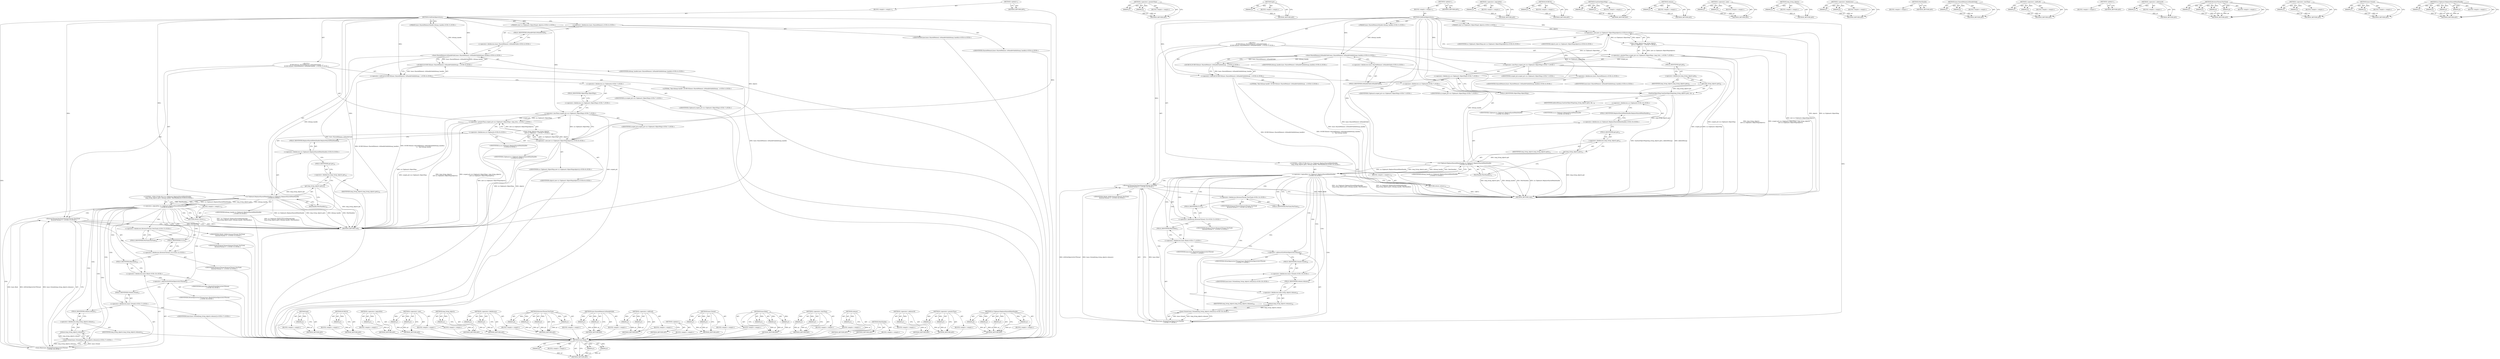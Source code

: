 digraph "ui.Clipboard.ReplaceSharedMemHandle" {
vulnerable_168 [label=<(METHOD,&lt;operator&gt;.addressOf)>];
vulnerable_169 [label=<(PARAM,p1)>];
vulnerable_170 [label=<(BLOCK,&lt;empty&gt;,&lt;empty&gt;)>];
vulnerable_171 [label=<(METHOD_RETURN,ANY)>];
vulnerable_118 [label=<(METHOD,&lt;operator&gt;.greaterThan)>];
vulnerable_119 [label=<(PARAM,p1)>];
vulnerable_120 [label=<(PARAM,p2)>];
vulnerable_121 [label=<(BLOCK,&lt;empty&gt;,&lt;empty&gt;)>];
vulnerable_122 [label=<(METHOD_RETURN,ANY)>];
vulnerable_141 [label=<(METHOD,ui.Clipboard.ReplaceSharedMemHandle)>];
vulnerable_142 [label=<(PARAM,p1)>];
vulnerable_143 [label=<(PARAM,p2)>];
vulnerable_144 [label=<(PARAM,p3)>];
vulnerable_145 [label=<(PARAM,p4)>];
vulnerable_146 [label=<(BLOCK,&lt;empty&gt;,&lt;empty&gt;)>];
vulnerable_147 [label=<(METHOD_RETURN,ANY)>];
vulnerable_6 [label=<(METHOD,&lt;global&gt;)<SUB>1</SUB>>];
vulnerable_7 [label=<(BLOCK,&lt;empty&gt;,&lt;empty&gt;)<SUB>1</SUB>>];
vulnerable_8 [label=<(METHOD,OnWriteObjectsSync)<SUB>1</SUB>>];
vulnerable_9 [label="<(PARAM,const ui::Clipboard::ObjectMap&amp; objects)<SUB>2</SUB>>"];
vulnerable_10 [label="<(PARAM,base::SharedMemoryHandle bitmap_handle)<SUB>3</SUB>>"];
vulnerable_11 [label="<(BLOCK,{
  DCHECK(base::SharedMemory::IsHandleValid(bi...,{
  DCHECK(base::SharedMemory::IsHandleValid(bi...)<SUB>3</SUB>>"];
vulnerable_12 [label="<(&lt;operator&gt;.shiftLeft,DCHECK(base::SharedMemory::IsHandleValid(bitmap...)<SUB>4</SUB>>"];
vulnerable_13 [label="<(DCHECK,DCHECK(base::SharedMemory::IsHandleValid(bitmap...)<SUB>4</SUB>>"];
vulnerable_14 [label="<(base.SharedMemory.IsHandleValid,base::SharedMemory::IsHandleValid(bitmap_handle))<SUB>4</SUB>>"];
vulnerable_15 [label="<(&lt;operator&gt;.fieldAccess,base::SharedMemory::IsHandleValid)<SUB>4</SUB>>"];
vulnerable_16 [label="<(&lt;operator&gt;.fieldAccess,base::SharedMemory)<SUB>4</SUB>>"];
vulnerable_17 [label="<(IDENTIFIER,base,base::SharedMemory::IsHandleValid(bitmap_handle))<SUB>4</SUB>>"];
vulnerable_18 [label="<(IDENTIFIER,SharedMemory,base::SharedMemory::IsHandleValid(bitmap_handle))<SUB>4</SUB>>"];
vulnerable_19 [label=<(FIELD_IDENTIFIER,IsHandleValid,IsHandleValid)<SUB>4</SUB>>];
vulnerable_20 [label="<(IDENTIFIER,bitmap_handle,base::SharedMemory::IsHandleValid(bitmap_handle))<SUB>4</SUB>>"];
vulnerable_21 [label="<(LITERAL,&quot;Bad bitmap handle&quot;,DCHECK(base::SharedMemory::IsHandleValid(bitmap...)<SUB>5</SUB>>"];
vulnerable_22 [label="<(&lt;operator&gt;.greaterThan,scoped_ptr&lt;ui::Clipboard::ObjectMap&gt; long_livin...)<SUB>7</SUB>>"];
vulnerable_23 [label="<(&lt;operator&gt;.lessThan,scoped_ptr&lt;ui::Clipboard::ObjectMap)<SUB>7</SUB>>"];
vulnerable_24 [label="<(IDENTIFIER,scoped_ptr,scoped_ptr&lt;ui::Clipboard::ObjectMap)<SUB>7</SUB>>"];
vulnerable_25 [label="<(&lt;operator&gt;.fieldAccess,ui::Clipboard::ObjectMap)<SUB>7</SUB>>"];
vulnerable_26 [label="<(&lt;operator&gt;.fieldAccess,ui::Clipboard)<SUB>7</SUB>>"];
vulnerable_27 [label="<(IDENTIFIER,ui,scoped_ptr&lt;ui::Clipboard::ObjectMap)<SUB>7</SUB>>"];
vulnerable_28 [label="<(IDENTIFIER,Clipboard,scoped_ptr&lt;ui::Clipboard::ObjectMap)<SUB>7</SUB>>"];
vulnerable_29 [label=<(FIELD_IDENTIFIER,ObjectMap,ObjectMap)<SUB>7</SUB>>];
vulnerable_30 [label="<(long_living_objects,long_living_objects(
       new ui::Clipboard::...)<SUB>7</SUB>>"];
vulnerable_31 [label="<(&lt;operator&gt;.new,new ui::Clipboard::ObjectMap(objects))<SUB>8</SUB>>"];
vulnerable_32 [label="<(IDENTIFIER,ui::Clipboard::ObjectMap,new ui::Clipboard::ObjectMap(objects))<SUB>8</SUB>>"];
vulnerable_33 [label="<(IDENTIFIER,objects,new ui::Clipboard::ObjectMap(objects))<SUB>8</SUB>>"];
vulnerable_34 [label="<(CONTROL_STRUCTURE,IF,if (!ui::Clipboard::ReplaceSharedMemHandle(
           long_living_objects.get(), bitmap_handle, PeerHandle())))<SUB>9</SUB>>"];
vulnerable_35 [label="<(&lt;operator&gt;.logicalNot,!ui::Clipboard::ReplaceSharedMemHandle(
       ...)<SUB>9</SUB>>"];
vulnerable_36 [label="<(ui.Clipboard.ReplaceSharedMemHandle,ui::Clipboard::ReplaceSharedMemHandle(
        ...)<SUB>9</SUB>>"];
vulnerable_37 [label="<(&lt;operator&gt;.fieldAccess,ui::Clipboard::ReplaceSharedMemHandle)<SUB>9</SUB>>"];
vulnerable_38 [label="<(&lt;operator&gt;.fieldAccess,ui::Clipboard)<SUB>9</SUB>>"];
vulnerable_39 [label="<(IDENTIFIER,ui,ui::Clipboard::ReplaceSharedMemHandle(
        ...)<SUB>9</SUB>>"];
vulnerable_40 [label="<(IDENTIFIER,Clipboard,ui::Clipboard::ReplaceSharedMemHandle(
        ...)<SUB>9</SUB>>"];
vulnerable_41 [label=<(FIELD_IDENTIFIER,ReplaceSharedMemHandle,ReplaceSharedMemHandle)<SUB>9</SUB>>];
vulnerable_42 [label=<(get,long_living_objects.get())<SUB>10</SUB>>];
vulnerable_43 [label=<(&lt;operator&gt;.fieldAccess,long_living_objects.get)<SUB>10</SUB>>];
vulnerable_44 [label=<(IDENTIFIER,long_living_objects,long_living_objects.get())<SUB>10</SUB>>];
vulnerable_45 [label=<(FIELD_IDENTIFIER,get,get)<SUB>10</SUB>>];
vulnerable_46 [label="<(IDENTIFIER,bitmap_handle,ui::Clipboard::ReplaceSharedMemHandle(
        ...)<SUB>10</SUB>>"];
vulnerable_47 [label=<(PeerHandle,PeerHandle())<SUB>10</SUB>>];
vulnerable_48 [label=<(BLOCK,&lt;empty&gt;,&lt;empty&gt;)<SUB>11</SUB>>];
vulnerable_49 [label=<(RETURN,return;,return;)<SUB>11</SUB>>];
vulnerable_50 [label="<(BrowserThread.PostTask,BrowserThread::PostTask(
      BrowserThread::U...)<SUB>13</SUB>>"];
vulnerable_51 [label="<(&lt;operator&gt;.fieldAccess,BrowserThread::PostTask)<SUB>13</SUB>>"];
vulnerable_52 [label="<(IDENTIFIER,BrowserThread,BrowserThread::PostTask(
      BrowserThread::U...)<SUB>13</SUB>>"];
vulnerable_53 [label=<(FIELD_IDENTIFIER,PostTask,PostTask)<SUB>13</SUB>>];
vulnerable_54 [label="<(&lt;operator&gt;.fieldAccess,BrowserThread::UI)<SUB>14</SUB>>"];
vulnerable_55 [label="<(IDENTIFIER,BrowserThread,BrowserThread::PostTask(
      BrowserThread::U...)<SUB>14</SUB>>"];
vulnerable_56 [label=<(FIELD_IDENTIFIER,UI,UI)<SUB>14</SUB>>];
vulnerable_57 [label="<(IDENTIFIER,FROM_HERE,BrowserThread::PostTask(
      BrowserThread::U...)<SUB>15</SUB>>"];
vulnerable_58 [label="<(base.Bind,base::Bind(&amp;WriteObjectsOnUIThread,
           ...)<SUB>16</SUB>>"];
vulnerable_59 [label="<(&lt;operator&gt;.fieldAccess,base::Bind)<SUB>16</SUB>>"];
vulnerable_60 [label="<(IDENTIFIER,base,base::Bind(&amp;WriteObjectsOnUIThread,
           ...)<SUB>16</SUB>>"];
vulnerable_61 [label=<(FIELD_IDENTIFIER,Bind,Bind)<SUB>16</SUB>>];
vulnerable_62 [label=<(&lt;operator&gt;.addressOf,&amp;WriteObjectsOnUIThread)<SUB>16</SUB>>];
vulnerable_63 [label="<(IDENTIFIER,WriteObjectsOnUIThread,base::Bind(&amp;WriteObjectsOnUIThread,
           ...)<SUB>16</SUB>>"];
vulnerable_64 [label="<(base.Owned,base::Owned(long_living_objects.release()))<SUB>17</SUB>>"];
vulnerable_65 [label="<(&lt;operator&gt;.fieldAccess,base::Owned)<SUB>17</SUB>>"];
vulnerable_66 [label="<(IDENTIFIER,base,base::Owned(long_living_objects.release()))<SUB>17</SUB>>"];
vulnerable_67 [label=<(FIELD_IDENTIFIER,Owned,Owned)<SUB>17</SUB>>];
vulnerable_68 [label=<(release,long_living_objects.release())<SUB>17</SUB>>];
vulnerable_69 [label=<(&lt;operator&gt;.fieldAccess,long_living_objects.release)<SUB>17</SUB>>];
vulnerable_70 [label=<(IDENTIFIER,long_living_objects,long_living_objects.release())<SUB>17</SUB>>];
vulnerable_71 [label=<(FIELD_IDENTIFIER,release,release)<SUB>17</SUB>>];
vulnerable_72 [label=<(METHOD_RETURN,void)<SUB>1</SUB>>];
vulnerable_74 [label=<(METHOD_RETURN,ANY)<SUB>1</SUB>>];
vulnerable_148 [label=<(METHOD,get)>];
vulnerable_149 [label=<(PARAM,p1)>];
vulnerable_150 [label=<(BLOCK,&lt;empty&gt;,&lt;empty&gt;)>];
vulnerable_151 [label=<(METHOD_RETURN,ANY)>];
vulnerable_104 [label=<(METHOD,DCHECK)>];
vulnerable_105 [label=<(PARAM,p1)>];
vulnerable_106 [label=<(BLOCK,&lt;empty&gt;,&lt;empty&gt;)>];
vulnerable_107 [label=<(METHOD_RETURN,ANY)>];
vulnerable_137 [label=<(METHOD,&lt;operator&gt;.logicalNot)>];
vulnerable_138 [label=<(PARAM,p1)>];
vulnerable_139 [label=<(BLOCK,&lt;empty&gt;,&lt;empty&gt;)>];
vulnerable_140 [label=<(METHOD_RETURN,ANY)>];
vulnerable_132 [label=<(METHOD,&lt;operator&gt;.new)>];
vulnerable_133 [label=<(PARAM,p1)>];
vulnerable_134 [label=<(PARAM,p2)>];
vulnerable_135 [label=<(BLOCK,&lt;empty&gt;,&lt;empty&gt;)>];
vulnerable_136 [label=<(METHOD_RETURN,ANY)>];
vulnerable_128 [label=<(METHOD,long_living_objects)>];
vulnerable_129 [label=<(PARAM,p1)>];
vulnerable_130 [label=<(BLOCK,&lt;empty&gt;,&lt;empty&gt;)>];
vulnerable_131 [label=<(METHOD_RETURN,ANY)>];
vulnerable_113 [label=<(METHOD,&lt;operator&gt;.fieldAccess)>];
vulnerable_114 [label=<(PARAM,p1)>];
vulnerable_115 [label=<(PARAM,p2)>];
vulnerable_116 [label=<(BLOCK,&lt;empty&gt;,&lt;empty&gt;)>];
vulnerable_117 [label=<(METHOD_RETURN,ANY)>];
vulnerable_155 [label=<(METHOD,BrowserThread.PostTask)>];
vulnerable_156 [label=<(PARAM,p1)>];
vulnerable_157 [label=<(PARAM,p2)>];
vulnerable_158 [label=<(PARAM,p3)>];
vulnerable_159 [label=<(PARAM,p4)>];
vulnerable_160 [label=<(BLOCK,&lt;empty&gt;,&lt;empty&gt;)>];
vulnerable_161 [label=<(METHOD_RETURN,ANY)>];
vulnerable_108 [label=<(METHOD,base.SharedMemory.IsHandleValid)>];
vulnerable_109 [label=<(PARAM,p1)>];
vulnerable_110 [label=<(PARAM,p2)>];
vulnerable_111 [label=<(BLOCK,&lt;empty&gt;,&lt;empty&gt;)>];
vulnerable_112 [label=<(METHOD_RETURN,ANY)>];
vulnerable_99 [label=<(METHOD,&lt;operator&gt;.shiftLeft)>];
vulnerable_100 [label=<(PARAM,p1)>];
vulnerable_101 [label=<(PARAM,p2)>];
vulnerable_102 [label=<(BLOCK,&lt;empty&gt;,&lt;empty&gt;)>];
vulnerable_103 [label=<(METHOD_RETURN,ANY)>];
vulnerable_93 [label=<(METHOD,&lt;global&gt;)<SUB>1</SUB>>];
vulnerable_94 [label=<(BLOCK,&lt;empty&gt;,&lt;empty&gt;)>];
vulnerable_95 [label=<(METHOD_RETURN,ANY)>];
vulnerable_172 [label=<(METHOD,base.Owned)>];
vulnerable_173 [label=<(PARAM,p1)>];
vulnerable_174 [label=<(PARAM,p2)>];
vulnerable_175 [label=<(BLOCK,&lt;empty&gt;,&lt;empty&gt;)>];
vulnerable_176 [label=<(METHOD_RETURN,ANY)>];
vulnerable_162 [label=<(METHOD,base.Bind)>];
vulnerable_163 [label=<(PARAM,p1)>];
vulnerable_164 [label=<(PARAM,p2)>];
vulnerable_165 [label=<(PARAM,p3)>];
vulnerable_166 [label=<(BLOCK,&lt;empty&gt;,&lt;empty&gt;)>];
vulnerable_167 [label=<(METHOD_RETURN,ANY)>];
vulnerable_123 [label=<(METHOD,&lt;operator&gt;.lessThan)>];
vulnerable_124 [label=<(PARAM,p1)>];
vulnerable_125 [label=<(PARAM,p2)>];
vulnerable_126 [label=<(BLOCK,&lt;empty&gt;,&lt;empty&gt;)>];
vulnerable_127 [label=<(METHOD_RETURN,ANY)>];
vulnerable_177 [label=<(METHOD,release)>];
vulnerable_178 [label=<(PARAM,p1)>];
vulnerable_179 [label=<(BLOCK,&lt;empty&gt;,&lt;empty&gt;)>];
vulnerable_180 [label=<(METHOD_RETURN,ANY)>];
vulnerable_152 [label=<(METHOD,PeerHandle)>];
vulnerable_153 [label=<(BLOCK,&lt;empty&gt;,&lt;empty&gt;)>];
vulnerable_154 [label=<(METHOD_RETURN,ANY)>];
fixed_173 [label=<(METHOD,base.Bind)>];
fixed_174 [label=<(PARAM,p1)>];
fixed_175 [label=<(PARAM,p2)>];
fixed_176 [label=<(PARAM,p3)>];
fixed_177 [label=<(BLOCK,&lt;empty&gt;,&lt;empty&gt;)>];
fixed_178 [label=<(METHOD_RETURN,ANY)>];
fixed_124 [label=<(METHOD,&lt;operator&gt;.greaterThan)>];
fixed_125 [label=<(PARAM,p1)>];
fixed_126 [label=<(PARAM,p2)>];
fixed_127 [label=<(BLOCK,&lt;empty&gt;,&lt;empty&gt;)>];
fixed_128 [label=<(METHOD_RETURN,ANY)>];
fixed_148 [label=<(METHOD,get)>];
fixed_149 [label=<(PARAM,p1)>];
fixed_150 [label=<(BLOCK,&lt;empty&gt;,&lt;empty&gt;)>];
fixed_151 [label=<(METHOD_RETURN,ANY)>];
fixed_6 [label=<(METHOD,&lt;global&gt;)<SUB>1</SUB>>];
fixed_7 [label=<(BLOCK,&lt;empty&gt;,&lt;empty&gt;)<SUB>1</SUB>>];
fixed_8 [label=<(METHOD,OnWriteObjectsSync)<SUB>1</SUB>>];
fixed_9 [label="<(PARAM,const ui::Clipboard::ObjectMap&amp; objects)<SUB>2</SUB>>"];
fixed_10 [label="<(PARAM,base::SharedMemoryHandle bitmap_handle)<SUB>3</SUB>>"];
fixed_11 [label="<(BLOCK,{
  DCHECK(base::SharedMemory::IsHandleValid(bi...,{
  DCHECK(base::SharedMemory::IsHandleValid(bi...)<SUB>3</SUB>>"];
fixed_12 [label="<(&lt;operator&gt;.shiftLeft,DCHECK(base::SharedMemory::IsHandleValid(bitmap...)<SUB>4</SUB>>"];
fixed_13 [label="<(DCHECK,DCHECK(base::SharedMemory::IsHandleValid(bitmap...)<SUB>4</SUB>>"];
fixed_14 [label="<(base.SharedMemory.IsHandleValid,base::SharedMemory::IsHandleValid(bitmap_handle))<SUB>4</SUB>>"];
fixed_15 [label="<(&lt;operator&gt;.fieldAccess,base::SharedMemory::IsHandleValid)<SUB>4</SUB>>"];
fixed_16 [label="<(&lt;operator&gt;.fieldAccess,base::SharedMemory)<SUB>4</SUB>>"];
fixed_17 [label="<(IDENTIFIER,base,base::SharedMemory::IsHandleValid(bitmap_handle))<SUB>4</SUB>>"];
fixed_18 [label="<(IDENTIFIER,SharedMemory,base::SharedMemory::IsHandleValid(bitmap_handle))<SUB>4</SUB>>"];
fixed_19 [label=<(FIELD_IDENTIFIER,IsHandleValid,IsHandleValid)<SUB>4</SUB>>];
fixed_20 [label="<(IDENTIFIER,bitmap_handle,base::SharedMemory::IsHandleValid(bitmap_handle))<SUB>4</SUB>>"];
fixed_21 [label="<(LITERAL,&quot;Bad bitmap handle&quot;,DCHECK(base::SharedMemory::IsHandleValid(bitmap...)<SUB>5</SUB>>"];
fixed_22 [label="<(&lt;operator&gt;.greaterThan,scoped_ptr&lt;ui::Clipboard::ObjectMap&gt; long_livin...)<SUB>7</SUB>>"];
fixed_23 [label="<(&lt;operator&gt;.lessThan,scoped_ptr&lt;ui::Clipboard::ObjectMap)<SUB>7</SUB>>"];
fixed_24 [label="<(IDENTIFIER,scoped_ptr,scoped_ptr&lt;ui::Clipboard::ObjectMap)<SUB>7</SUB>>"];
fixed_25 [label="<(&lt;operator&gt;.fieldAccess,ui::Clipboard::ObjectMap)<SUB>7</SUB>>"];
fixed_26 [label="<(&lt;operator&gt;.fieldAccess,ui::Clipboard)<SUB>7</SUB>>"];
fixed_27 [label="<(IDENTIFIER,ui,scoped_ptr&lt;ui::Clipboard::ObjectMap)<SUB>7</SUB>>"];
fixed_28 [label="<(IDENTIFIER,Clipboard,scoped_ptr&lt;ui::Clipboard::ObjectMap)<SUB>7</SUB>>"];
fixed_29 [label=<(FIELD_IDENTIFIER,ObjectMap,ObjectMap)<SUB>7</SUB>>];
fixed_30 [label="<(long_living_objects,long_living_objects(
       new ui::Clipboard::...)<SUB>7</SUB>>"];
fixed_31 [label="<(&lt;operator&gt;.new,new ui::Clipboard::ObjectMap(objects))<SUB>8</SUB>>"];
fixed_32 [label="<(IDENTIFIER,ui::Clipboard::ObjectMap,new ui::Clipboard::ObjectMap(objects))<SUB>8</SUB>>"];
fixed_33 [label="<(IDENTIFIER,objects,new ui::Clipboard::ObjectMap(objects))<SUB>8</SUB>>"];
fixed_34 [label=<(SanitizeObjectMap,SanitizeObjectMap(long_living_objects.get(), kA...)<SUB>9</SUB>>];
fixed_35 [label=<(get,long_living_objects.get())<SUB>9</SUB>>];
fixed_36 [label=<(&lt;operator&gt;.fieldAccess,long_living_objects.get)<SUB>9</SUB>>];
fixed_37 [label=<(IDENTIFIER,long_living_objects,long_living_objects.get())<SUB>9</SUB>>];
fixed_38 [label=<(FIELD_IDENTIFIER,get,get)<SUB>9</SUB>>];
fixed_39 [label=<(IDENTIFIER,kAllowBitmap,SanitizeObjectMap(long_living_objects.get(), kA...)<SUB>9</SUB>>];
fixed_40 [label="<(CONTROL_STRUCTURE,IF,if (!ui::Clipboard::ReplaceSharedMemHandle(
           long_living_objects.get(), bitmap_handle, PeerHandle())))<SUB>10</SUB>>"];
fixed_41 [label="<(&lt;operator&gt;.logicalNot,!ui::Clipboard::ReplaceSharedMemHandle(
       ...)<SUB>10</SUB>>"];
fixed_42 [label="<(ui.Clipboard.ReplaceSharedMemHandle,ui::Clipboard::ReplaceSharedMemHandle(
        ...)<SUB>10</SUB>>"];
fixed_43 [label="<(&lt;operator&gt;.fieldAccess,ui::Clipboard::ReplaceSharedMemHandle)<SUB>10</SUB>>"];
fixed_44 [label="<(&lt;operator&gt;.fieldAccess,ui::Clipboard)<SUB>10</SUB>>"];
fixed_45 [label="<(IDENTIFIER,ui,ui::Clipboard::ReplaceSharedMemHandle(
        ...)<SUB>10</SUB>>"];
fixed_46 [label="<(IDENTIFIER,Clipboard,ui::Clipboard::ReplaceSharedMemHandle(
        ...)<SUB>10</SUB>>"];
fixed_47 [label=<(FIELD_IDENTIFIER,ReplaceSharedMemHandle,ReplaceSharedMemHandle)<SUB>10</SUB>>];
fixed_48 [label=<(get,long_living_objects.get())<SUB>11</SUB>>];
fixed_49 [label=<(&lt;operator&gt;.fieldAccess,long_living_objects.get)<SUB>11</SUB>>];
fixed_50 [label=<(IDENTIFIER,long_living_objects,long_living_objects.get())<SUB>11</SUB>>];
fixed_51 [label=<(FIELD_IDENTIFIER,get,get)<SUB>11</SUB>>];
fixed_52 [label="<(IDENTIFIER,bitmap_handle,ui::Clipboard::ReplaceSharedMemHandle(
        ...)<SUB>11</SUB>>"];
fixed_53 [label=<(PeerHandle,PeerHandle())<SUB>11</SUB>>];
fixed_54 [label=<(BLOCK,&lt;empty&gt;,&lt;empty&gt;)<SUB>12</SUB>>];
fixed_55 [label=<(RETURN,return;,return;)<SUB>12</SUB>>];
fixed_56 [label="<(BrowserThread.PostTask,BrowserThread::PostTask(
      BrowserThread::U...)<SUB>14</SUB>>"];
fixed_57 [label="<(&lt;operator&gt;.fieldAccess,BrowserThread::PostTask)<SUB>14</SUB>>"];
fixed_58 [label="<(IDENTIFIER,BrowserThread,BrowserThread::PostTask(
      BrowserThread::U...)<SUB>14</SUB>>"];
fixed_59 [label=<(FIELD_IDENTIFIER,PostTask,PostTask)<SUB>14</SUB>>];
fixed_60 [label="<(&lt;operator&gt;.fieldAccess,BrowserThread::UI)<SUB>15</SUB>>"];
fixed_61 [label="<(IDENTIFIER,BrowserThread,BrowserThread::PostTask(
      BrowserThread::U...)<SUB>15</SUB>>"];
fixed_62 [label=<(FIELD_IDENTIFIER,UI,UI)<SUB>15</SUB>>];
fixed_63 [label="<(IDENTIFIER,FROM_HERE,BrowserThread::PostTask(
      BrowserThread::U...)<SUB>16</SUB>>"];
fixed_64 [label="<(base.Bind,base::Bind(&amp;WriteObjectsOnUIThread,
           ...)<SUB>17</SUB>>"];
fixed_65 [label="<(&lt;operator&gt;.fieldAccess,base::Bind)<SUB>17</SUB>>"];
fixed_66 [label="<(IDENTIFIER,base,base::Bind(&amp;WriteObjectsOnUIThread,
           ...)<SUB>17</SUB>>"];
fixed_67 [label=<(FIELD_IDENTIFIER,Bind,Bind)<SUB>17</SUB>>];
fixed_68 [label=<(&lt;operator&gt;.addressOf,&amp;WriteObjectsOnUIThread)<SUB>17</SUB>>];
fixed_69 [label="<(IDENTIFIER,WriteObjectsOnUIThread,base::Bind(&amp;WriteObjectsOnUIThread,
           ...)<SUB>17</SUB>>"];
fixed_70 [label="<(base.Owned,base::Owned(long_living_objects.release()))<SUB>18</SUB>>"];
fixed_71 [label="<(&lt;operator&gt;.fieldAccess,base::Owned)<SUB>18</SUB>>"];
fixed_72 [label="<(IDENTIFIER,base,base::Owned(long_living_objects.release()))<SUB>18</SUB>>"];
fixed_73 [label=<(FIELD_IDENTIFIER,Owned,Owned)<SUB>18</SUB>>];
fixed_74 [label=<(release,long_living_objects.release())<SUB>18</SUB>>];
fixed_75 [label=<(&lt;operator&gt;.fieldAccess,long_living_objects.release)<SUB>18</SUB>>];
fixed_76 [label=<(IDENTIFIER,long_living_objects,long_living_objects.release())<SUB>18</SUB>>];
fixed_77 [label=<(FIELD_IDENTIFIER,release,release)<SUB>18</SUB>>];
fixed_78 [label=<(METHOD_RETURN,void)<SUB>1</SUB>>];
fixed_80 [label=<(METHOD_RETURN,ANY)<SUB>1</SUB>>];
fixed_152 [label=<(METHOD,&lt;operator&gt;.logicalNot)>];
fixed_153 [label=<(PARAM,p1)>];
fixed_154 [label=<(BLOCK,&lt;empty&gt;,&lt;empty&gt;)>];
fixed_155 [label=<(METHOD_RETURN,ANY)>];
fixed_110 [label=<(METHOD,DCHECK)>];
fixed_111 [label=<(PARAM,p1)>];
fixed_112 [label=<(BLOCK,&lt;empty&gt;,&lt;empty&gt;)>];
fixed_113 [label=<(METHOD_RETURN,ANY)>];
fixed_143 [label=<(METHOD,SanitizeObjectMap)>];
fixed_144 [label=<(PARAM,p1)>];
fixed_145 [label=<(PARAM,p2)>];
fixed_146 [label=<(BLOCK,&lt;empty&gt;,&lt;empty&gt;)>];
fixed_147 [label=<(METHOD_RETURN,ANY)>];
fixed_188 [label=<(METHOD,release)>];
fixed_189 [label=<(PARAM,p1)>];
fixed_190 [label=<(BLOCK,&lt;empty&gt;,&lt;empty&gt;)>];
fixed_191 [label=<(METHOD_RETURN,ANY)>];
fixed_138 [label=<(METHOD,&lt;operator&gt;.new)>];
fixed_139 [label=<(PARAM,p1)>];
fixed_140 [label=<(PARAM,p2)>];
fixed_141 [label=<(BLOCK,&lt;empty&gt;,&lt;empty&gt;)>];
fixed_142 [label=<(METHOD_RETURN,ANY)>];
fixed_134 [label=<(METHOD,long_living_objects)>];
fixed_135 [label=<(PARAM,p1)>];
fixed_136 [label=<(BLOCK,&lt;empty&gt;,&lt;empty&gt;)>];
fixed_137 [label=<(METHOD_RETURN,ANY)>];
fixed_119 [label=<(METHOD,&lt;operator&gt;.fieldAccess)>];
fixed_120 [label=<(PARAM,p1)>];
fixed_121 [label=<(PARAM,p2)>];
fixed_122 [label=<(BLOCK,&lt;empty&gt;,&lt;empty&gt;)>];
fixed_123 [label=<(METHOD_RETURN,ANY)>];
fixed_163 [label=<(METHOD,PeerHandle)>];
fixed_164 [label=<(BLOCK,&lt;empty&gt;,&lt;empty&gt;)>];
fixed_165 [label=<(METHOD_RETURN,ANY)>];
fixed_114 [label=<(METHOD,base.SharedMemory.IsHandleValid)>];
fixed_115 [label=<(PARAM,p1)>];
fixed_116 [label=<(PARAM,p2)>];
fixed_117 [label=<(BLOCK,&lt;empty&gt;,&lt;empty&gt;)>];
fixed_118 [label=<(METHOD_RETURN,ANY)>];
fixed_105 [label=<(METHOD,&lt;operator&gt;.shiftLeft)>];
fixed_106 [label=<(PARAM,p1)>];
fixed_107 [label=<(PARAM,p2)>];
fixed_108 [label=<(BLOCK,&lt;empty&gt;,&lt;empty&gt;)>];
fixed_109 [label=<(METHOD_RETURN,ANY)>];
fixed_99 [label=<(METHOD,&lt;global&gt;)<SUB>1</SUB>>];
fixed_100 [label=<(BLOCK,&lt;empty&gt;,&lt;empty&gt;)>];
fixed_101 [label=<(METHOD_RETURN,ANY)>];
fixed_179 [label=<(METHOD,&lt;operator&gt;.addressOf)>];
fixed_180 [label=<(PARAM,p1)>];
fixed_181 [label=<(BLOCK,&lt;empty&gt;,&lt;empty&gt;)>];
fixed_182 [label=<(METHOD_RETURN,ANY)>];
fixed_166 [label=<(METHOD,BrowserThread.PostTask)>];
fixed_167 [label=<(PARAM,p1)>];
fixed_168 [label=<(PARAM,p2)>];
fixed_169 [label=<(PARAM,p3)>];
fixed_170 [label=<(PARAM,p4)>];
fixed_171 [label=<(BLOCK,&lt;empty&gt;,&lt;empty&gt;)>];
fixed_172 [label=<(METHOD_RETURN,ANY)>];
fixed_129 [label=<(METHOD,&lt;operator&gt;.lessThan)>];
fixed_130 [label=<(PARAM,p1)>];
fixed_131 [label=<(PARAM,p2)>];
fixed_132 [label=<(BLOCK,&lt;empty&gt;,&lt;empty&gt;)>];
fixed_133 [label=<(METHOD_RETURN,ANY)>];
fixed_183 [label=<(METHOD,base.Owned)>];
fixed_184 [label=<(PARAM,p1)>];
fixed_185 [label=<(PARAM,p2)>];
fixed_186 [label=<(BLOCK,&lt;empty&gt;,&lt;empty&gt;)>];
fixed_187 [label=<(METHOD_RETURN,ANY)>];
fixed_156 [label=<(METHOD,ui.Clipboard.ReplaceSharedMemHandle)>];
fixed_157 [label=<(PARAM,p1)>];
fixed_158 [label=<(PARAM,p2)>];
fixed_159 [label=<(PARAM,p3)>];
fixed_160 [label=<(PARAM,p4)>];
fixed_161 [label=<(BLOCK,&lt;empty&gt;,&lt;empty&gt;)>];
fixed_162 [label=<(METHOD_RETURN,ANY)>];
vulnerable_168 -> vulnerable_169  [key=0, label="AST: "];
vulnerable_168 -> vulnerable_169  [key=1, label="DDG: "];
vulnerable_168 -> vulnerable_170  [key=0, label="AST: "];
vulnerable_168 -> vulnerable_171  [key=0, label="AST: "];
vulnerable_168 -> vulnerable_171  [key=1, label="CFG: "];
vulnerable_169 -> vulnerable_171  [key=0, label="DDG: p1"];
vulnerable_170 -> fixed_173  [key=0];
vulnerable_171 -> fixed_173  [key=0];
vulnerable_118 -> vulnerable_119  [key=0, label="AST: "];
vulnerable_118 -> vulnerable_119  [key=1, label="DDG: "];
vulnerable_118 -> vulnerable_121  [key=0, label="AST: "];
vulnerable_118 -> vulnerable_120  [key=0, label="AST: "];
vulnerable_118 -> vulnerable_120  [key=1, label="DDG: "];
vulnerable_118 -> vulnerable_122  [key=0, label="AST: "];
vulnerable_118 -> vulnerable_122  [key=1, label="CFG: "];
vulnerable_119 -> vulnerable_122  [key=0, label="DDG: p1"];
vulnerable_120 -> vulnerable_122  [key=0, label="DDG: p2"];
vulnerable_121 -> fixed_173  [key=0];
vulnerable_122 -> fixed_173  [key=0];
vulnerable_141 -> vulnerable_142  [key=0, label="AST: "];
vulnerable_141 -> vulnerable_142  [key=1, label="DDG: "];
vulnerable_141 -> vulnerable_146  [key=0, label="AST: "];
vulnerable_141 -> vulnerable_143  [key=0, label="AST: "];
vulnerable_141 -> vulnerable_143  [key=1, label="DDG: "];
vulnerable_141 -> vulnerable_147  [key=0, label="AST: "];
vulnerable_141 -> vulnerable_147  [key=1, label="CFG: "];
vulnerable_141 -> vulnerable_144  [key=0, label="AST: "];
vulnerable_141 -> vulnerable_144  [key=1, label="DDG: "];
vulnerable_141 -> vulnerable_145  [key=0, label="AST: "];
vulnerable_141 -> vulnerable_145  [key=1, label="DDG: "];
vulnerable_142 -> vulnerable_147  [key=0, label="DDG: p1"];
vulnerable_143 -> vulnerable_147  [key=0, label="DDG: p2"];
vulnerable_144 -> vulnerable_147  [key=0, label="DDG: p3"];
vulnerable_145 -> vulnerable_147  [key=0, label="DDG: p4"];
vulnerable_146 -> fixed_173  [key=0];
vulnerable_147 -> fixed_173  [key=0];
vulnerable_6 -> vulnerable_7  [key=0, label="AST: "];
vulnerable_6 -> vulnerable_74  [key=0, label="AST: "];
vulnerable_6 -> vulnerable_74  [key=1, label="CFG: "];
vulnerable_7 -> vulnerable_8  [key=0, label="AST: "];
vulnerable_8 -> vulnerable_9  [key=0, label="AST: "];
vulnerable_8 -> vulnerable_9  [key=1, label="DDG: "];
vulnerable_8 -> vulnerable_10  [key=0, label="AST: "];
vulnerable_8 -> vulnerable_10  [key=1, label="DDG: "];
vulnerable_8 -> vulnerable_11  [key=0, label="AST: "];
vulnerable_8 -> vulnerable_72  [key=0, label="AST: "];
vulnerable_8 -> vulnerable_16  [key=0, label="CFG: "];
vulnerable_8 -> vulnerable_12  [key=0, label="DDG: "];
vulnerable_8 -> vulnerable_50  [key=0, label="DDG: "];
vulnerable_8 -> vulnerable_23  [key=0, label="DDG: "];
vulnerable_8 -> vulnerable_49  [key=0, label="DDG: "];
vulnerable_8 -> vulnerable_58  [key=0, label="DDG: "];
vulnerable_8 -> vulnerable_14  [key=0, label="DDG: "];
vulnerable_8 -> vulnerable_31  [key=0, label="DDG: "];
vulnerable_8 -> vulnerable_36  [key=0, label="DDG: "];
vulnerable_9 -> vulnerable_31  [key=0, label="DDG: objects"];
vulnerable_10 -> vulnerable_14  [key=0, label="DDG: bitmap_handle"];
vulnerable_11 -> vulnerable_12  [key=0, label="AST: "];
vulnerable_11 -> vulnerable_22  [key=0, label="AST: "];
vulnerable_11 -> vulnerable_34  [key=0, label="AST: "];
vulnerable_11 -> vulnerable_50  [key=0, label="AST: "];
vulnerable_12 -> vulnerable_13  [key=0, label="AST: "];
vulnerable_12 -> vulnerable_21  [key=0, label="AST: "];
vulnerable_12 -> vulnerable_26  [key=0, label="CFG: "];
vulnerable_12 -> vulnerable_72  [key=0, label="DDG: DCHECK(base::SharedMemory::IsHandleValid(bitmap_handle))"];
vulnerable_12 -> vulnerable_72  [key=1, label="DDG: DCHECK(base::SharedMemory::IsHandleValid(bitmap_handle))
      &lt;&lt; &quot;Bad bitmap handle&quot;"];
vulnerable_13 -> vulnerable_14  [key=0, label="AST: "];
vulnerable_13 -> vulnerable_12  [key=0, label="CFG: "];
vulnerable_13 -> vulnerable_12  [key=1, label="DDG: base::SharedMemory::IsHandleValid(bitmap_handle)"];
vulnerable_13 -> vulnerable_72  [key=0, label="DDG: base::SharedMemory::IsHandleValid(bitmap_handle)"];
vulnerable_14 -> vulnerable_15  [key=0, label="AST: "];
vulnerable_14 -> vulnerable_20  [key=0, label="AST: "];
vulnerable_14 -> vulnerable_13  [key=0, label="CFG: "];
vulnerable_14 -> vulnerable_13  [key=1, label="DDG: base::SharedMemory::IsHandleValid"];
vulnerable_14 -> vulnerable_13  [key=2, label="DDG: bitmap_handle"];
vulnerable_14 -> vulnerable_72  [key=0, label="DDG: base::SharedMemory::IsHandleValid"];
vulnerable_14 -> vulnerable_36  [key=0, label="DDG: bitmap_handle"];
vulnerable_15 -> vulnerable_16  [key=0, label="AST: "];
vulnerable_15 -> vulnerable_19  [key=0, label="AST: "];
vulnerable_15 -> vulnerable_14  [key=0, label="CFG: "];
vulnerable_16 -> vulnerable_17  [key=0, label="AST: "];
vulnerable_16 -> vulnerable_18  [key=0, label="AST: "];
vulnerable_16 -> vulnerable_19  [key=0, label="CFG: "];
vulnerable_17 -> fixed_173  [key=0];
vulnerable_18 -> fixed_173  [key=0];
vulnerable_19 -> vulnerable_15  [key=0, label="CFG: "];
vulnerable_20 -> fixed_173  [key=0];
vulnerable_21 -> fixed_173  [key=0];
vulnerable_22 -> vulnerable_23  [key=0, label="AST: "];
vulnerable_22 -> vulnerable_30  [key=0, label="AST: "];
vulnerable_22 -> vulnerable_38  [key=0, label="CFG: "];
vulnerable_22 -> vulnerable_72  [key=0, label="DDG: scoped_ptr&lt;ui::Clipboard::ObjectMap"];
vulnerable_22 -> vulnerable_72  [key=1, label="DDG: long_living_objects(
       new ui::Clipboard::ObjectMap(objects))"];
vulnerable_22 -> vulnerable_72  [key=2, label="DDG: scoped_ptr&lt;ui::Clipboard::ObjectMap&gt; long_living_objects(
       new ui::Clipboard::ObjectMap(objects))"];
vulnerable_23 -> vulnerable_24  [key=0, label="AST: "];
vulnerable_23 -> vulnerable_25  [key=0, label="AST: "];
vulnerable_23 -> vulnerable_31  [key=0, label="CFG: "];
vulnerable_23 -> vulnerable_31  [key=1, label="DDG: ui::Clipboard::ObjectMap"];
vulnerable_23 -> vulnerable_72  [key=0, label="DDG: ui::Clipboard::ObjectMap"];
vulnerable_23 -> vulnerable_72  [key=1, label="DDG: scoped_ptr"];
vulnerable_23 -> vulnerable_22  [key=0, label="DDG: scoped_ptr"];
vulnerable_23 -> vulnerable_22  [key=1, label="DDG: ui::Clipboard::ObjectMap"];
vulnerable_24 -> fixed_173  [key=0];
vulnerable_25 -> vulnerable_26  [key=0, label="AST: "];
vulnerable_25 -> vulnerable_29  [key=0, label="AST: "];
vulnerable_25 -> vulnerable_23  [key=0, label="CFG: "];
vulnerable_26 -> vulnerable_27  [key=0, label="AST: "];
vulnerable_26 -> vulnerable_28  [key=0, label="AST: "];
vulnerable_26 -> vulnerable_29  [key=0, label="CFG: "];
vulnerable_27 -> fixed_173  [key=0];
vulnerable_28 -> fixed_173  [key=0];
vulnerable_29 -> vulnerable_25  [key=0, label="CFG: "];
vulnerable_30 -> vulnerable_31  [key=0, label="AST: "];
vulnerable_30 -> vulnerable_22  [key=0, label="CFG: "];
vulnerable_30 -> vulnerable_22  [key=1, label="DDG: new ui::Clipboard::ObjectMap(objects)"];
vulnerable_30 -> vulnerable_72  [key=0, label="DDG: new ui::Clipboard::ObjectMap(objects)"];
vulnerable_31 -> vulnerable_32  [key=0, label="AST: "];
vulnerable_31 -> vulnerable_33  [key=0, label="AST: "];
vulnerable_31 -> vulnerable_30  [key=0, label="CFG: "];
vulnerable_31 -> vulnerable_30  [key=1, label="DDG: ui::Clipboard::ObjectMap"];
vulnerable_31 -> vulnerable_30  [key=2, label="DDG: objects"];
vulnerable_31 -> vulnerable_72  [key=0, label="DDG: objects"];
vulnerable_31 -> vulnerable_72  [key=1, label="DDG: ui::Clipboard::ObjectMap"];
vulnerable_32 -> fixed_173  [key=0];
vulnerable_33 -> fixed_173  [key=0];
vulnerable_34 -> vulnerable_35  [key=0, label="AST: "];
vulnerable_34 -> vulnerable_48  [key=0, label="AST: "];
vulnerable_35 -> vulnerable_36  [key=0, label="AST: "];
vulnerable_35 -> vulnerable_49  [key=0, label="CFG: "];
vulnerable_35 -> vulnerable_49  [key=1, label="CDG: "];
vulnerable_35 -> vulnerable_53  [key=0, label="CFG: "];
vulnerable_35 -> vulnerable_53  [key=1, label="CDG: "];
vulnerable_35 -> vulnerable_72  [key=0, label="DDG: ui::Clipboard::ReplaceSharedMemHandle(
           long_living_objects.get(), bitmap_handle, PeerHandle())"];
vulnerable_35 -> vulnerable_72  [key=1, label="DDG: !ui::Clipboard::ReplaceSharedMemHandle(
           long_living_objects.get(), bitmap_handle, PeerHandle())"];
vulnerable_35 -> vulnerable_58  [key=0, label="CDG: "];
vulnerable_35 -> vulnerable_68  [key=0, label="CDG: "];
vulnerable_35 -> vulnerable_61  [key=0, label="CDG: "];
vulnerable_35 -> vulnerable_65  [key=0, label="CDG: "];
vulnerable_35 -> vulnerable_50  [key=0, label="CDG: "];
vulnerable_35 -> vulnerable_64  [key=0, label="CDG: "];
vulnerable_35 -> vulnerable_59  [key=0, label="CDG: "];
vulnerable_35 -> vulnerable_51  [key=0, label="CDG: "];
vulnerable_35 -> vulnerable_71  [key=0, label="CDG: "];
vulnerable_35 -> vulnerable_56  [key=0, label="CDG: "];
vulnerable_35 -> vulnerable_69  [key=0, label="CDG: "];
vulnerable_35 -> vulnerable_67  [key=0, label="CDG: "];
vulnerable_35 -> vulnerable_54  [key=0, label="CDG: "];
vulnerable_35 -> vulnerable_62  [key=0, label="CDG: "];
vulnerable_36 -> vulnerable_37  [key=0, label="AST: "];
vulnerable_36 -> vulnerable_42  [key=0, label="AST: "];
vulnerable_36 -> vulnerable_46  [key=0, label="AST: "];
vulnerable_36 -> vulnerable_47  [key=0, label="AST: "];
vulnerable_36 -> vulnerable_35  [key=0, label="CFG: "];
vulnerable_36 -> vulnerable_35  [key=1, label="DDG: ui::Clipboard::ReplaceSharedMemHandle"];
vulnerable_36 -> vulnerable_35  [key=2, label="DDG: long_living_objects.get()"];
vulnerable_36 -> vulnerable_35  [key=3, label="DDG: bitmap_handle"];
vulnerable_36 -> vulnerable_35  [key=4, label="DDG: PeerHandle()"];
vulnerable_36 -> vulnerable_72  [key=0, label="DDG: ui::Clipboard::ReplaceSharedMemHandle"];
vulnerable_36 -> vulnerable_72  [key=1, label="DDG: long_living_objects.get()"];
vulnerable_36 -> vulnerable_72  [key=2, label="DDG: bitmap_handle"];
vulnerable_36 -> vulnerable_72  [key=3, label="DDG: PeerHandle()"];
vulnerable_37 -> vulnerable_38  [key=0, label="AST: "];
vulnerable_37 -> vulnerable_41  [key=0, label="AST: "];
vulnerable_37 -> vulnerable_45  [key=0, label="CFG: "];
vulnerable_38 -> vulnerable_39  [key=0, label="AST: "];
vulnerable_38 -> vulnerable_40  [key=0, label="AST: "];
vulnerable_38 -> vulnerable_41  [key=0, label="CFG: "];
vulnerable_39 -> fixed_173  [key=0];
vulnerable_40 -> fixed_173  [key=0];
vulnerable_41 -> vulnerable_37  [key=0, label="CFG: "];
vulnerable_42 -> vulnerable_43  [key=0, label="AST: "];
vulnerable_42 -> vulnerable_47  [key=0, label="CFG: "];
vulnerable_42 -> vulnerable_72  [key=0, label="DDG: long_living_objects.get"];
vulnerable_42 -> vulnerable_36  [key=0, label="DDG: long_living_objects.get"];
vulnerable_43 -> vulnerable_44  [key=0, label="AST: "];
vulnerable_43 -> vulnerable_45  [key=0, label="AST: "];
vulnerable_43 -> vulnerable_42  [key=0, label="CFG: "];
vulnerable_44 -> fixed_173  [key=0];
vulnerable_45 -> vulnerable_43  [key=0, label="CFG: "];
vulnerable_46 -> fixed_173  [key=0];
vulnerable_47 -> vulnerable_36  [key=0, label="CFG: "];
vulnerable_48 -> vulnerable_49  [key=0, label="AST: "];
vulnerable_49 -> vulnerable_72  [key=0, label="CFG: "];
vulnerable_49 -> vulnerable_72  [key=1, label="DDG: &lt;RET&gt;"];
vulnerable_50 -> vulnerable_51  [key=0, label="AST: "];
vulnerable_50 -> vulnerable_54  [key=0, label="AST: "];
vulnerable_50 -> vulnerable_57  [key=0, label="AST: "];
vulnerable_50 -> vulnerable_58  [key=0, label="AST: "];
vulnerable_50 -> vulnerable_72  [key=0, label="CFG: "];
vulnerable_50 -> vulnerable_72  [key=1, label="DDG: FROM_HERE"];
vulnerable_51 -> vulnerable_52  [key=0, label="AST: "];
vulnerable_51 -> vulnerable_53  [key=0, label="AST: "];
vulnerable_51 -> vulnerable_56  [key=0, label="CFG: "];
vulnerable_52 -> fixed_173  [key=0];
vulnerable_53 -> vulnerable_51  [key=0, label="CFG: "];
vulnerable_54 -> vulnerable_55  [key=0, label="AST: "];
vulnerable_54 -> vulnerable_56  [key=0, label="AST: "];
vulnerable_54 -> vulnerable_61  [key=0, label="CFG: "];
vulnerable_55 -> fixed_173  [key=0];
vulnerable_56 -> vulnerable_54  [key=0, label="CFG: "];
vulnerable_57 -> fixed_173  [key=0];
vulnerable_58 -> vulnerable_59  [key=0, label="AST: "];
vulnerable_58 -> vulnerable_62  [key=0, label="AST: "];
vulnerable_58 -> vulnerable_64  [key=0, label="AST: "];
vulnerable_58 -> vulnerable_50  [key=0, label="CFG: "];
vulnerable_58 -> vulnerable_50  [key=1, label="DDG: base::Bind"];
vulnerable_58 -> vulnerable_50  [key=2, label="DDG: &amp;WriteObjectsOnUIThread"];
vulnerable_58 -> vulnerable_50  [key=3, label="DDG: base::Owned(long_living_objects.release())"];
vulnerable_59 -> vulnerable_60  [key=0, label="AST: "];
vulnerable_59 -> vulnerable_61  [key=0, label="AST: "];
vulnerable_59 -> vulnerable_62  [key=0, label="CFG: "];
vulnerable_60 -> fixed_173  [key=0];
vulnerable_61 -> vulnerable_59  [key=0, label="CFG: "];
vulnerable_62 -> vulnerable_63  [key=0, label="AST: "];
vulnerable_62 -> vulnerable_67  [key=0, label="CFG: "];
vulnerable_63 -> fixed_173  [key=0];
vulnerable_64 -> vulnerable_65  [key=0, label="AST: "];
vulnerable_64 -> vulnerable_68  [key=0, label="AST: "];
vulnerable_64 -> vulnerable_58  [key=0, label="CFG: "];
vulnerable_64 -> vulnerable_58  [key=1, label="DDG: base::Owned"];
vulnerable_64 -> vulnerable_58  [key=2, label="DDG: long_living_objects.release()"];
vulnerable_65 -> vulnerable_66  [key=0, label="AST: "];
vulnerable_65 -> vulnerable_67  [key=0, label="AST: "];
vulnerable_65 -> vulnerable_71  [key=0, label="CFG: "];
vulnerable_66 -> fixed_173  [key=0];
vulnerable_67 -> vulnerable_65  [key=0, label="CFG: "];
vulnerable_68 -> vulnerable_69  [key=0, label="AST: "];
vulnerable_68 -> vulnerable_64  [key=0, label="CFG: "];
vulnerable_68 -> vulnerable_64  [key=1, label="DDG: long_living_objects.release"];
vulnerable_69 -> vulnerable_70  [key=0, label="AST: "];
vulnerable_69 -> vulnerable_71  [key=0, label="AST: "];
vulnerable_69 -> vulnerable_68  [key=0, label="CFG: "];
vulnerable_70 -> fixed_173  [key=0];
vulnerable_71 -> vulnerable_69  [key=0, label="CFG: "];
vulnerable_72 -> fixed_173  [key=0];
vulnerable_74 -> fixed_173  [key=0];
vulnerable_148 -> vulnerable_149  [key=0, label="AST: "];
vulnerable_148 -> vulnerable_149  [key=1, label="DDG: "];
vulnerable_148 -> vulnerable_150  [key=0, label="AST: "];
vulnerable_148 -> vulnerable_151  [key=0, label="AST: "];
vulnerable_148 -> vulnerable_151  [key=1, label="CFG: "];
vulnerable_149 -> vulnerable_151  [key=0, label="DDG: p1"];
vulnerable_150 -> fixed_173  [key=0];
vulnerable_151 -> fixed_173  [key=0];
vulnerable_104 -> vulnerable_105  [key=0, label="AST: "];
vulnerable_104 -> vulnerable_105  [key=1, label="DDG: "];
vulnerable_104 -> vulnerable_106  [key=0, label="AST: "];
vulnerable_104 -> vulnerable_107  [key=0, label="AST: "];
vulnerable_104 -> vulnerable_107  [key=1, label="CFG: "];
vulnerable_105 -> vulnerable_107  [key=0, label="DDG: p1"];
vulnerable_106 -> fixed_173  [key=0];
vulnerable_107 -> fixed_173  [key=0];
vulnerable_137 -> vulnerable_138  [key=0, label="AST: "];
vulnerable_137 -> vulnerable_138  [key=1, label="DDG: "];
vulnerable_137 -> vulnerable_139  [key=0, label="AST: "];
vulnerable_137 -> vulnerable_140  [key=0, label="AST: "];
vulnerable_137 -> vulnerable_140  [key=1, label="CFG: "];
vulnerable_138 -> vulnerable_140  [key=0, label="DDG: p1"];
vulnerable_139 -> fixed_173  [key=0];
vulnerable_140 -> fixed_173  [key=0];
vulnerable_132 -> vulnerable_133  [key=0, label="AST: "];
vulnerable_132 -> vulnerable_133  [key=1, label="DDG: "];
vulnerable_132 -> vulnerable_135  [key=0, label="AST: "];
vulnerable_132 -> vulnerable_134  [key=0, label="AST: "];
vulnerable_132 -> vulnerable_134  [key=1, label="DDG: "];
vulnerable_132 -> vulnerable_136  [key=0, label="AST: "];
vulnerable_132 -> vulnerable_136  [key=1, label="CFG: "];
vulnerable_133 -> vulnerable_136  [key=0, label="DDG: p1"];
vulnerable_134 -> vulnerable_136  [key=0, label="DDG: p2"];
vulnerable_135 -> fixed_173  [key=0];
vulnerable_136 -> fixed_173  [key=0];
vulnerable_128 -> vulnerable_129  [key=0, label="AST: "];
vulnerable_128 -> vulnerable_129  [key=1, label="DDG: "];
vulnerable_128 -> vulnerable_130  [key=0, label="AST: "];
vulnerable_128 -> vulnerable_131  [key=0, label="AST: "];
vulnerable_128 -> vulnerable_131  [key=1, label="CFG: "];
vulnerable_129 -> vulnerable_131  [key=0, label="DDG: p1"];
vulnerable_130 -> fixed_173  [key=0];
vulnerable_131 -> fixed_173  [key=0];
vulnerable_113 -> vulnerable_114  [key=0, label="AST: "];
vulnerable_113 -> vulnerable_114  [key=1, label="DDG: "];
vulnerable_113 -> vulnerable_116  [key=0, label="AST: "];
vulnerable_113 -> vulnerable_115  [key=0, label="AST: "];
vulnerable_113 -> vulnerable_115  [key=1, label="DDG: "];
vulnerable_113 -> vulnerable_117  [key=0, label="AST: "];
vulnerable_113 -> vulnerable_117  [key=1, label="CFG: "];
vulnerable_114 -> vulnerable_117  [key=0, label="DDG: p1"];
vulnerable_115 -> vulnerable_117  [key=0, label="DDG: p2"];
vulnerable_116 -> fixed_173  [key=0];
vulnerable_117 -> fixed_173  [key=0];
vulnerable_155 -> vulnerable_156  [key=0, label="AST: "];
vulnerable_155 -> vulnerable_156  [key=1, label="DDG: "];
vulnerable_155 -> vulnerable_160  [key=0, label="AST: "];
vulnerable_155 -> vulnerable_157  [key=0, label="AST: "];
vulnerable_155 -> vulnerable_157  [key=1, label="DDG: "];
vulnerable_155 -> vulnerable_161  [key=0, label="AST: "];
vulnerable_155 -> vulnerable_161  [key=1, label="CFG: "];
vulnerable_155 -> vulnerable_158  [key=0, label="AST: "];
vulnerable_155 -> vulnerable_158  [key=1, label="DDG: "];
vulnerable_155 -> vulnerable_159  [key=0, label="AST: "];
vulnerable_155 -> vulnerable_159  [key=1, label="DDG: "];
vulnerable_156 -> vulnerable_161  [key=0, label="DDG: p1"];
vulnerable_157 -> vulnerable_161  [key=0, label="DDG: p2"];
vulnerable_158 -> vulnerable_161  [key=0, label="DDG: p3"];
vulnerable_159 -> vulnerable_161  [key=0, label="DDG: p4"];
vulnerable_160 -> fixed_173  [key=0];
vulnerable_161 -> fixed_173  [key=0];
vulnerable_108 -> vulnerable_109  [key=0, label="AST: "];
vulnerable_108 -> vulnerable_109  [key=1, label="DDG: "];
vulnerable_108 -> vulnerable_111  [key=0, label="AST: "];
vulnerable_108 -> vulnerable_110  [key=0, label="AST: "];
vulnerable_108 -> vulnerable_110  [key=1, label="DDG: "];
vulnerable_108 -> vulnerable_112  [key=0, label="AST: "];
vulnerable_108 -> vulnerable_112  [key=1, label="CFG: "];
vulnerable_109 -> vulnerable_112  [key=0, label="DDG: p1"];
vulnerable_110 -> vulnerable_112  [key=0, label="DDG: p2"];
vulnerable_111 -> fixed_173  [key=0];
vulnerable_112 -> fixed_173  [key=0];
vulnerable_99 -> vulnerable_100  [key=0, label="AST: "];
vulnerable_99 -> vulnerable_100  [key=1, label="DDG: "];
vulnerable_99 -> vulnerable_102  [key=0, label="AST: "];
vulnerable_99 -> vulnerable_101  [key=0, label="AST: "];
vulnerable_99 -> vulnerable_101  [key=1, label="DDG: "];
vulnerable_99 -> vulnerable_103  [key=0, label="AST: "];
vulnerable_99 -> vulnerable_103  [key=1, label="CFG: "];
vulnerable_100 -> vulnerable_103  [key=0, label="DDG: p1"];
vulnerable_101 -> vulnerable_103  [key=0, label="DDG: p2"];
vulnerable_102 -> fixed_173  [key=0];
vulnerable_103 -> fixed_173  [key=0];
vulnerable_93 -> vulnerable_94  [key=0, label="AST: "];
vulnerable_93 -> vulnerable_95  [key=0, label="AST: "];
vulnerable_93 -> vulnerable_95  [key=1, label="CFG: "];
vulnerable_94 -> fixed_173  [key=0];
vulnerable_95 -> fixed_173  [key=0];
vulnerable_172 -> vulnerable_173  [key=0, label="AST: "];
vulnerable_172 -> vulnerable_173  [key=1, label="DDG: "];
vulnerable_172 -> vulnerable_175  [key=0, label="AST: "];
vulnerable_172 -> vulnerable_174  [key=0, label="AST: "];
vulnerable_172 -> vulnerable_174  [key=1, label="DDG: "];
vulnerable_172 -> vulnerable_176  [key=0, label="AST: "];
vulnerable_172 -> vulnerable_176  [key=1, label="CFG: "];
vulnerable_173 -> vulnerable_176  [key=0, label="DDG: p1"];
vulnerable_174 -> vulnerable_176  [key=0, label="DDG: p2"];
vulnerable_175 -> fixed_173  [key=0];
vulnerable_176 -> fixed_173  [key=0];
vulnerable_162 -> vulnerable_163  [key=0, label="AST: "];
vulnerable_162 -> vulnerable_163  [key=1, label="DDG: "];
vulnerable_162 -> vulnerable_166  [key=0, label="AST: "];
vulnerable_162 -> vulnerable_164  [key=0, label="AST: "];
vulnerable_162 -> vulnerable_164  [key=1, label="DDG: "];
vulnerable_162 -> vulnerable_167  [key=0, label="AST: "];
vulnerable_162 -> vulnerable_167  [key=1, label="CFG: "];
vulnerable_162 -> vulnerable_165  [key=0, label="AST: "];
vulnerable_162 -> vulnerable_165  [key=1, label="DDG: "];
vulnerable_163 -> vulnerable_167  [key=0, label="DDG: p1"];
vulnerable_164 -> vulnerable_167  [key=0, label="DDG: p2"];
vulnerable_165 -> vulnerable_167  [key=0, label="DDG: p3"];
vulnerable_166 -> fixed_173  [key=0];
vulnerable_167 -> fixed_173  [key=0];
vulnerable_123 -> vulnerable_124  [key=0, label="AST: "];
vulnerable_123 -> vulnerable_124  [key=1, label="DDG: "];
vulnerable_123 -> vulnerable_126  [key=0, label="AST: "];
vulnerable_123 -> vulnerable_125  [key=0, label="AST: "];
vulnerable_123 -> vulnerable_125  [key=1, label="DDG: "];
vulnerable_123 -> vulnerable_127  [key=0, label="AST: "];
vulnerable_123 -> vulnerable_127  [key=1, label="CFG: "];
vulnerable_124 -> vulnerable_127  [key=0, label="DDG: p1"];
vulnerable_125 -> vulnerable_127  [key=0, label="DDG: p2"];
vulnerable_126 -> fixed_173  [key=0];
vulnerable_127 -> fixed_173  [key=0];
vulnerable_177 -> vulnerable_178  [key=0, label="AST: "];
vulnerable_177 -> vulnerable_178  [key=1, label="DDG: "];
vulnerable_177 -> vulnerable_179  [key=0, label="AST: "];
vulnerable_177 -> vulnerable_180  [key=0, label="AST: "];
vulnerable_177 -> vulnerable_180  [key=1, label="CFG: "];
vulnerable_178 -> vulnerable_180  [key=0, label="DDG: p1"];
vulnerable_179 -> fixed_173  [key=0];
vulnerable_180 -> fixed_173  [key=0];
vulnerable_152 -> vulnerable_153  [key=0, label="AST: "];
vulnerable_152 -> vulnerable_154  [key=0, label="AST: "];
vulnerable_152 -> vulnerable_154  [key=1, label="CFG: "];
vulnerable_153 -> fixed_173  [key=0];
vulnerable_154 -> fixed_173  [key=0];
fixed_173 -> fixed_174  [key=0, label="AST: "];
fixed_173 -> fixed_174  [key=1, label="DDG: "];
fixed_173 -> fixed_177  [key=0, label="AST: "];
fixed_173 -> fixed_175  [key=0, label="AST: "];
fixed_173 -> fixed_175  [key=1, label="DDG: "];
fixed_173 -> fixed_178  [key=0, label="AST: "];
fixed_173 -> fixed_178  [key=1, label="CFG: "];
fixed_173 -> fixed_176  [key=0, label="AST: "];
fixed_173 -> fixed_176  [key=1, label="DDG: "];
fixed_174 -> fixed_178  [key=0, label="DDG: p1"];
fixed_175 -> fixed_178  [key=0, label="DDG: p2"];
fixed_176 -> fixed_178  [key=0, label="DDG: p3"];
fixed_124 -> fixed_125  [key=0, label="AST: "];
fixed_124 -> fixed_125  [key=1, label="DDG: "];
fixed_124 -> fixed_127  [key=0, label="AST: "];
fixed_124 -> fixed_126  [key=0, label="AST: "];
fixed_124 -> fixed_126  [key=1, label="DDG: "];
fixed_124 -> fixed_128  [key=0, label="AST: "];
fixed_124 -> fixed_128  [key=1, label="CFG: "];
fixed_125 -> fixed_128  [key=0, label="DDG: p1"];
fixed_126 -> fixed_128  [key=0, label="DDG: p2"];
fixed_148 -> fixed_149  [key=0, label="AST: "];
fixed_148 -> fixed_149  [key=1, label="DDG: "];
fixed_148 -> fixed_150  [key=0, label="AST: "];
fixed_148 -> fixed_151  [key=0, label="AST: "];
fixed_148 -> fixed_151  [key=1, label="CFG: "];
fixed_149 -> fixed_151  [key=0, label="DDG: p1"];
fixed_6 -> fixed_7  [key=0, label="AST: "];
fixed_6 -> fixed_80  [key=0, label="AST: "];
fixed_6 -> fixed_80  [key=1, label="CFG: "];
fixed_7 -> fixed_8  [key=0, label="AST: "];
fixed_8 -> fixed_9  [key=0, label="AST: "];
fixed_8 -> fixed_9  [key=1, label="DDG: "];
fixed_8 -> fixed_10  [key=0, label="AST: "];
fixed_8 -> fixed_10  [key=1, label="DDG: "];
fixed_8 -> fixed_11  [key=0, label="AST: "];
fixed_8 -> fixed_78  [key=0, label="AST: "];
fixed_8 -> fixed_16  [key=0, label="CFG: "];
fixed_8 -> fixed_12  [key=0, label="DDG: "];
fixed_8 -> fixed_34  [key=0, label="DDG: "];
fixed_8 -> fixed_56  [key=0, label="DDG: "];
fixed_8 -> fixed_23  [key=0, label="DDG: "];
fixed_8 -> fixed_55  [key=0, label="DDG: "];
fixed_8 -> fixed_64  [key=0, label="DDG: "];
fixed_8 -> fixed_14  [key=0, label="DDG: "];
fixed_8 -> fixed_31  [key=0, label="DDG: "];
fixed_8 -> fixed_42  [key=0, label="DDG: "];
fixed_9 -> fixed_31  [key=0, label="DDG: objects"];
fixed_10 -> fixed_14  [key=0, label="DDG: bitmap_handle"];
fixed_11 -> fixed_12  [key=0, label="AST: "];
fixed_11 -> fixed_22  [key=0, label="AST: "];
fixed_11 -> fixed_34  [key=0, label="AST: "];
fixed_11 -> fixed_40  [key=0, label="AST: "];
fixed_11 -> fixed_56  [key=0, label="AST: "];
fixed_12 -> fixed_13  [key=0, label="AST: "];
fixed_12 -> fixed_21  [key=0, label="AST: "];
fixed_12 -> fixed_26  [key=0, label="CFG: "];
fixed_12 -> fixed_78  [key=0, label="DDG: DCHECK(base::SharedMemory::IsHandleValid(bitmap_handle))"];
fixed_12 -> fixed_78  [key=1, label="DDG: DCHECK(base::SharedMemory::IsHandleValid(bitmap_handle))
      &lt;&lt; &quot;Bad bitmap handle&quot;"];
fixed_13 -> fixed_14  [key=0, label="AST: "];
fixed_13 -> fixed_12  [key=0, label="CFG: "];
fixed_13 -> fixed_12  [key=1, label="DDG: base::SharedMemory::IsHandleValid(bitmap_handle)"];
fixed_13 -> fixed_78  [key=0, label="DDG: base::SharedMemory::IsHandleValid(bitmap_handle)"];
fixed_14 -> fixed_15  [key=0, label="AST: "];
fixed_14 -> fixed_20  [key=0, label="AST: "];
fixed_14 -> fixed_13  [key=0, label="CFG: "];
fixed_14 -> fixed_13  [key=1, label="DDG: base::SharedMemory::IsHandleValid"];
fixed_14 -> fixed_13  [key=2, label="DDG: bitmap_handle"];
fixed_14 -> fixed_78  [key=0, label="DDG: base::SharedMemory::IsHandleValid"];
fixed_14 -> fixed_42  [key=0, label="DDG: bitmap_handle"];
fixed_15 -> fixed_16  [key=0, label="AST: "];
fixed_15 -> fixed_19  [key=0, label="AST: "];
fixed_15 -> fixed_14  [key=0, label="CFG: "];
fixed_16 -> fixed_17  [key=0, label="AST: "];
fixed_16 -> fixed_18  [key=0, label="AST: "];
fixed_16 -> fixed_19  [key=0, label="CFG: "];
fixed_19 -> fixed_15  [key=0, label="CFG: "];
fixed_22 -> fixed_23  [key=0, label="AST: "];
fixed_22 -> fixed_30  [key=0, label="AST: "];
fixed_22 -> fixed_38  [key=0, label="CFG: "];
fixed_22 -> fixed_78  [key=0, label="DDG: scoped_ptr&lt;ui::Clipboard::ObjectMap"];
fixed_22 -> fixed_78  [key=1, label="DDG: long_living_objects(
       new ui::Clipboard::ObjectMap(objects))"];
fixed_22 -> fixed_78  [key=2, label="DDG: scoped_ptr&lt;ui::Clipboard::ObjectMap&gt; long_living_objects(
       new ui::Clipboard::ObjectMap(objects))"];
fixed_23 -> fixed_24  [key=0, label="AST: "];
fixed_23 -> fixed_25  [key=0, label="AST: "];
fixed_23 -> fixed_31  [key=0, label="CFG: "];
fixed_23 -> fixed_31  [key=1, label="DDG: ui::Clipboard::ObjectMap"];
fixed_23 -> fixed_78  [key=0, label="DDG: ui::Clipboard::ObjectMap"];
fixed_23 -> fixed_78  [key=1, label="DDG: scoped_ptr"];
fixed_23 -> fixed_22  [key=0, label="DDG: scoped_ptr"];
fixed_23 -> fixed_22  [key=1, label="DDG: ui::Clipboard::ObjectMap"];
fixed_25 -> fixed_26  [key=0, label="AST: "];
fixed_25 -> fixed_29  [key=0, label="AST: "];
fixed_25 -> fixed_23  [key=0, label="CFG: "];
fixed_26 -> fixed_27  [key=0, label="AST: "];
fixed_26 -> fixed_28  [key=0, label="AST: "];
fixed_26 -> fixed_29  [key=0, label="CFG: "];
fixed_29 -> fixed_25  [key=0, label="CFG: "];
fixed_30 -> fixed_31  [key=0, label="AST: "];
fixed_30 -> fixed_22  [key=0, label="CFG: "];
fixed_30 -> fixed_22  [key=1, label="DDG: new ui::Clipboard::ObjectMap(objects)"];
fixed_30 -> fixed_78  [key=0, label="DDG: new ui::Clipboard::ObjectMap(objects)"];
fixed_31 -> fixed_32  [key=0, label="AST: "];
fixed_31 -> fixed_33  [key=0, label="AST: "];
fixed_31 -> fixed_30  [key=0, label="CFG: "];
fixed_31 -> fixed_30  [key=1, label="DDG: ui::Clipboard::ObjectMap"];
fixed_31 -> fixed_30  [key=2, label="DDG: objects"];
fixed_31 -> fixed_78  [key=0, label="DDG: objects"];
fixed_31 -> fixed_78  [key=1, label="DDG: ui::Clipboard::ObjectMap"];
fixed_34 -> fixed_35  [key=0, label="AST: "];
fixed_34 -> fixed_39  [key=0, label="AST: "];
fixed_34 -> fixed_44  [key=0, label="CFG: "];
fixed_34 -> fixed_78  [key=0, label="DDG: SanitizeObjectMap(long_living_objects.get(), kAllowBitmap)"];
fixed_34 -> fixed_78  [key=1, label="DDG: kAllowBitmap"];
fixed_35 -> fixed_36  [key=0, label="AST: "];
fixed_35 -> fixed_34  [key=0, label="CFG: "];
fixed_35 -> fixed_34  [key=1, label="DDG: long_living_objects.get"];
fixed_35 -> fixed_48  [key=0, label="DDG: long_living_objects.get"];
fixed_36 -> fixed_37  [key=0, label="AST: "];
fixed_36 -> fixed_38  [key=0, label="AST: "];
fixed_36 -> fixed_35  [key=0, label="CFG: "];
fixed_38 -> fixed_36  [key=0, label="CFG: "];
fixed_40 -> fixed_41  [key=0, label="AST: "];
fixed_40 -> fixed_54  [key=0, label="AST: "];
fixed_41 -> fixed_42  [key=0, label="AST: "];
fixed_41 -> fixed_55  [key=0, label="CFG: "];
fixed_41 -> fixed_55  [key=1, label="CDG: "];
fixed_41 -> fixed_59  [key=0, label="CFG: "];
fixed_41 -> fixed_59  [key=1, label="CDG: "];
fixed_41 -> fixed_78  [key=0, label="DDG: ui::Clipboard::ReplaceSharedMemHandle(
           long_living_objects.get(), bitmap_handle, PeerHandle())"];
fixed_41 -> fixed_78  [key=1, label="DDG: !ui::Clipboard::ReplaceSharedMemHandle(
           long_living_objects.get(), bitmap_handle, PeerHandle())"];
fixed_41 -> fixed_68  [key=0, label="CDG: "];
fixed_41 -> fixed_60  [key=0, label="CDG: "];
fixed_41 -> fixed_73  [key=0, label="CDG: "];
fixed_41 -> fixed_77  [key=0, label="CDG: "];
fixed_41 -> fixed_65  [key=0, label="CDG: "];
fixed_41 -> fixed_64  [key=0, label="CDG: "];
fixed_41 -> fixed_57  [key=0, label="CDG: "];
fixed_41 -> fixed_71  [key=0, label="CDG: "];
fixed_41 -> fixed_75  [key=0, label="CDG: "];
fixed_41 -> fixed_56  [key=0, label="CDG: "];
fixed_41 -> fixed_67  [key=0, label="CDG: "];
fixed_41 -> fixed_70  [key=0, label="CDG: "];
fixed_41 -> fixed_74  [key=0, label="CDG: "];
fixed_41 -> fixed_62  [key=0, label="CDG: "];
fixed_42 -> fixed_43  [key=0, label="AST: "];
fixed_42 -> fixed_48  [key=0, label="AST: "];
fixed_42 -> fixed_52  [key=0, label="AST: "];
fixed_42 -> fixed_53  [key=0, label="AST: "];
fixed_42 -> fixed_41  [key=0, label="CFG: "];
fixed_42 -> fixed_41  [key=1, label="DDG: ui::Clipboard::ReplaceSharedMemHandle"];
fixed_42 -> fixed_41  [key=2, label="DDG: long_living_objects.get()"];
fixed_42 -> fixed_41  [key=3, label="DDG: bitmap_handle"];
fixed_42 -> fixed_41  [key=4, label="DDG: PeerHandle()"];
fixed_42 -> fixed_78  [key=0, label="DDG: ui::Clipboard::ReplaceSharedMemHandle"];
fixed_42 -> fixed_78  [key=1, label="DDG: long_living_objects.get()"];
fixed_42 -> fixed_78  [key=2, label="DDG: bitmap_handle"];
fixed_42 -> fixed_78  [key=3, label="DDG: PeerHandle()"];
fixed_43 -> fixed_44  [key=0, label="AST: "];
fixed_43 -> fixed_47  [key=0, label="AST: "];
fixed_43 -> fixed_51  [key=0, label="CFG: "];
fixed_44 -> fixed_45  [key=0, label="AST: "];
fixed_44 -> fixed_46  [key=0, label="AST: "];
fixed_44 -> fixed_47  [key=0, label="CFG: "];
fixed_47 -> fixed_43  [key=0, label="CFG: "];
fixed_48 -> fixed_49  [key=0, label="AST: "];
fixed_48 -> fixed_53  [key=0, label="CFG: "];
fixed_48 -> fixed_78  [key=0, label="DDG: long_living_objects.get"];
fixed_48 -> fixed_42  [key=0, label="DDG: long_living_objects.get"];
fixed_49 -> fixed_50  [key=0, label="AST: "];
fixed_49 -> fixed_51  [key=0, label="AST: "];
fixed_49 -> fixed_48  [key=0, label="CFG: "];
fixed_51 -> fixed_49  [key=0, label="CFG: "];
fixed_53 -> fixed_42  [key=0, label="CFG: "];
fixed_54 -> fixed_55  [key=0, label="AST: "];
fixed_55 -> fixed_78  [key=0, label="CFG: "];
fixed_55 -> fixed_78  [key=1, label="DDG: &lt;RET&gt;"];
fixed_56 -> fixed_57  [key=0, label="AST: "];
fixed_56 -> fixed_60  [key=0, label="AST: "];
fixed_56 -> fixed_63  [key=0, label="AST: "];
fixed_56 -> fixed_64  [key=0, label="AST: "];
fixed_56 -> fixed_78  [key=0, label="CFG: "];
fixed_56 -> fixed_78  [key=1, label="DDG: FROM_HERE"];
fixed_57 -> fixed_58  [key=0, label="AST: "];
fixed_57 -> fixed_59  [key=0, label="AST: "];
fixed_57 -> fixed_62  [key=0, label="CFG: "];
fixed_59 -> fixed_57  [key=0, label="CFG: "];
fixed_60 -> fixed_61  [key=0, label="AST: "];
fixed_60 -> fixed_62  [key=0, label="AST: "];
fixed_60 -> fixed_67  [key=0, label="CFG: "];
fixed_62 -> fixed_60  [key=0, label="CFG: "];
fixed_64 -> fixed_65  [key=0, label="AST: "];
fixed_64 -> fixed_68  [key=0, label="AST: "];
fixed_64 -> fixed_70  [key=0, label="AST: "];
fixed_64 -> fixed_56  [key=0, label="CFG: "];
fixed_64 -> fixed_56  [key=1, label="DDG: base::Bind"];
fixed_64 -> fixed_56  [key=2, label="DDG: &amp;WriteObjectsOnUIThread"];
fixed_64 -> fixed_56  [key=3, label="DDG: base::Owned(long_living_objects.release())"];
fixed_65 -> fixed_66  [key=0, label="AST: "];
fixed_65 -> fixed_67  [key=0, label="AST: "];
fixed_65 -> fixed_68  [key=0, label="CFG: "];
fixed_67 -> fixed_65  [key=0, label="CFG: "];
fixed_68 -> fixed_69  [key=0, label="AST: "];
fixed_68 -> fixed_73  [key=0, label="CFG: "];
fixed_70 -> fixed_71  [key=0, label="AST: "];
fixed_70 -> fixed_74  [key=0, label="AST: "];
fixed_70 -> fixed_64  [key=0, label="CFG: "];
fixed_70 -> fixed_64  [key=1, label="DDG: base::Owned"];
fixed_70 -> fixed_64  [key=2, label="DDG: long_living_objects.release()"];
fixed_71 -> fixed_72  [key=0, label="AST: "];
fixed_71 -> fixed_73  [key=0, label="AST: "];
fixed_71 -> fixed_77  [key=0, label="CFG: "];
fixed_73 -> fixed_71  [key=0, label="CFG: "];
fixed_74 -> fixed_75  [key=0, label="AST: "];
fixed_74 -> fixed_70  [key=0, label="CFG: "];
fixed_74 -> fixed_70  [key=1, label="DDG: long_living_objects.release"];
fixed_75 -> fixed_76  [key=0, label="AST: "];
fixed_75 -> fixed_77  [key=0, label="AST: "];
fixed_75 -> fixed_74  [key=0, label="CFG: "];
fixed_77 -> fixed_75  [key=0, label="CFG: "];
fixed_152 -> fixed_153  [key=0, label="AST: "];
fixed_152 -> fixed_153  [key=1, label="DDG: "];
fixed_152 -> fixed_154  [key=0, label="AST: "];
fixed_152 -> fixed_155  [key=0, label="AST: "];
fixed_152 -> fixed_155  [key=1, label="CFG: "];
fixed_153 -> fixed_155  [key=0, label="DDG: p1"];
fixed_110 -> fixed_111  [key=0, label="AST: "];
fixed_110 -> fixed_111  [key=1, label="DDG: "];
fixed_110 -> fixed_112  [key=0, label="AST: "];
fixed_110 -> fixed_113  [key=0, label="AST: "];
fixed_110 -> fixed_113  [key=1, label="CFG: "];
fixed_111 -> fixed_113  [key=0, label="DDG: p1"];
fixed_143 -> fixed_144  [key=0, label="AST: "];
fixed_143 -> fixed_144  [key=1, label="DDG: "];
fixed_143 -> fixed_146  [key=0, label="AST: "];
fixed_143 -> fixed_145  [key=0, label="AST: "];
fixed_143 -> fixed_145  [key=1, label="DDG: "];
fixed_143 -> fixed_147  [key=0, label="AST: "];
fixed_143 -> fixed_147  [key=1, label="CFG: "];
fixed_144 -> fixed_147  [key=0, label="DDG: p1"];
fixed_145 -> fixed_147  [key=0, label="DDG: p2"];
fixed_188 -> fixed_189  [key=0, label="AST: "];
fixed_188 -> fixed_189  [key=1, label="DDG: "];
fixed_188 -> fixed_190  [key=0, label="AST: "];
fixed_188 -> fixed_191  [key=0, label="AST: "];
fixed_188 -> fixed_191  [key=1, label="CFG: "];
fixed_189 -> fixed_191  [key=0, label="DDG: p1"];
fixed_138 -> fixed_139  [key=0, label="AST: "];
fixed_138 -> fixed_139  [key=1, label="DDG: "];
fixed_138 -> fixed_141  [key=0, label="AST: "];
fixed_138 -> fixed_140  [key=0, label="AST: "];
fixed_138 -> fixed_140  [key=1, label="DDG: "];
fixed_138 -> fixed_142  [key=0, label="AST: "];
fixed_138 -> fixed_142  [key=1, label="CFG: "];
fixed_139 -> fixed_142  [key=0, label="DDG: p1"];
fixed_140 -> fixed_142  [key=0, label="DDG: p2"];
fixed_134 -> fixed_135  [key=0, label="AST: "];
fixed_134 -> fixed_135  [key=1, label="DDG: "];
fixed_134 -> fixed_136  [key=0, label="AST: "];
fixed_134 -> fixed_137  [key=0, label="AST: "];
fixed_134 -> fixed_137  [key=1, label="CFG: "];
fixed_135 -> fixed_137  [key=0, label="DDG: p1"];
fixed_119 -> fixed_120  [key=0, label="AST: "];
fixed_119 -> fixed_120  [key=1, label="DDG: "];
fixed_119 -> fixed_122  [key=0, label="AST: "];
fixed_119 -> fixed_121  [key=0, label="AST: "];
fixed_119 -> fixed_121  [key=1, label="DDG: "];
fixed_119 -> fixed_123  [key=0, label="AST: "];
fixed_119 -> fixed_123  [key=1, label="CFG: "];
fixed_120 -> fixed_123  [key=0, label="DDG: p1"];
fixed_121 -> fixed_123  [key=0, label="DDG: p2"];
fixed_163 -> fixed_164  [key=0, label="AST: "];
fixed_163 -> fixed_165  [key=0, label="AST: "];
fixed_163 -> fixed_165  [key=1, label="CFG: "];
fixed_114 -> fixed_115  [key=0, label="AST: "];
fixed_114 -> fixed_115  [key=1, label="DDG: "];
fixed_114 -> fixed_117  [key=0, label="AST: "];
fixed_114 -> fixed_116  [key=0, label="AST: "];
fixed_114 -> fixed_116  [key=1, label="DDG: "];
fixed_114 -> fixed_118  [key=0, label="AST: "];
fixed_114 -> fixed_118  [key=1, label="CFG: "];
fixed_115 -> fixed_118  [key=0, label="DDG: p1"];
fixed_116 -> fixed_118  [key=0, label="DDG: p2"];
fixed_105 -> fixed_106  [key=0, label="AST: "];
fixed_105 -> fixed_106  [key=1, label="DDG: "];
fixed_105 -> fixed_108  [key=0, label="AST: "];
fixed_105 -> fixed_107  [key=0, label="AST: "];
fixed_105 -> fixed_107  [key=1, label="DDG: "];
fixed_105 -> fixed_109  [key=0, label="AST: "];
fixed_105 -> fixed_109  [key=1, label="CFG: "];
fixed_106 -> fixed_109  [key=0, label="DDG: p1"];
fixed_107 -> fixed_109  [key=0, label="DDG: p2"];
fixed_99 -> fixed_100  [key=0, label="AST: "];
fixed_99 -> fixed_101  [key=0, label="AST: "];
fixed_99 -> fixed_101  [key=1, label="CFG: "];
fixed_179 -> fixed_180  [key=0, label="AST: "];
fixed_179 -> fixed_180  [key=1, label="DDG: "];
fixed_179 -> fixed_181  [key=0, label="AST: "];
fixed_179 -> fixed_182  [key=0, label="AST: "];
fixed_179 -> fixed_182  [key=1, label="CFG: "];
fixed_180 -> fixed_182  [key=0, label="DDG: p1"];
fixed_166 -> fixed_167  [key=0, label="AST: "];
fixed_166 -> fixed_167  [key=1, label="DDG: "];
fixed_166 -> fixed_171  [key=0, label="AST: "];
fixed_166 -> fixed_168  [key=0, label="AST: "];
fixed_166 -> fixed_168  [key=1, label="DDG: "];
fixed_166 -> fixed_172  [key=0, label="AST: "];
fixed_166 -> fixed_172  [key=1, label="CFG: "];
fixed_166 -> fixed_169  [key=0, label="AST: "];
fixed_166 -> fixed_169  [key=1, label="DDG: "];
fixed_166 -> fixed_170  [key=0, label="AST: "];
fixed_166 -> fixed_170  [key=1, label="DDG: "];
fixed_167 -> fixed_172  [key=0, label="DDG: p1"];
fixed_168 -> fixed_172  [key=0, label="DDG: p2"];
fixed_169 -> fixed_172  [key=0, label="DDG: p3"];
fixed_170 -> fixed_172  [key=0, label="DDG: p4"];
fixed_129 -> fixed_130  [key=0, label="AST: "];
fixed_129 -> fixed_130  [key=1, label="DDG: "];
fixed_129 -> fixed_132  [key=0, label="AST: "];
fixed_129 -> fixed_131  [key=0, label="AST: "];
fixed_129 -> fixed_131  [key=1, label="DDG: "];
fixed_129 -> fixed_133  [key=0, label="AST: "];
fixed_129 -> fixed_133  [key=1, label="CFG: "];
fixed_130 -> fixed_133  [key=0, label="DDG: p1"];
fixed_131 -> fixed_133  [key=0, label="DDG: p2"];
fixed_183 -> fixed_184  [key=0, label="AST: "];
fixed_183 -> fixed_184  [key=1, label="DDG: "];
fixed_183 -> fixed_186  [key=0, label="AST: "];
fixed_183 -> fixed_185  [key=0, label="AST: "];
fixed_183 -> fixed_185  [key=1, label="DDG: "];
fixed_183 -> fixed_187  [key=0, label="AST: "];
fixed_183 -> fixed_187  [key=1, label="CFG: "];
fixed_184 -> fixed_187  [key=0, label="DDG: p1"];
fixed_185 -> fixed_187  [key=0, label="DDG: p2"];
fixed_156 -> fixed_157  [key=0, label="AST: "];
fixed_156 -> fixed_157  [key=1, label="DDG: "];
fixed_156 -> fixed_161  [key=0, label="AST: "];
fixed_156 -> fixed_158  [key=0, label="AST: "];
fixed_156 -> fixed_158  [key=1, label="DDG: "];
fixed_156 -> fixed_162  [key=0, label="AST: "];
fixed_156 -> fixed_162  [key=1, label="CFG: "];
fixed_156 -> fixed_159  [key=0, label="AST: "];
fixed_156 -> fixed_159  [key=1, label="DDG: "];
fixed_156 -> fixed_160  [key=0, label="AST: "];
fixed_156 -> fixed_160  [key=1, label="DDG: "];
fixed_157 -> fixed_162  [key=0, label="DDG: p1"];
fixed_158 -> fixed_162  [key=0, label="DDG: p2"];
fixed_159 -> fixed_162  [key=0, label="DDG: p3"];
fixed_160 -> fixed_162  [key=0, label="DDG: p4"];
}

